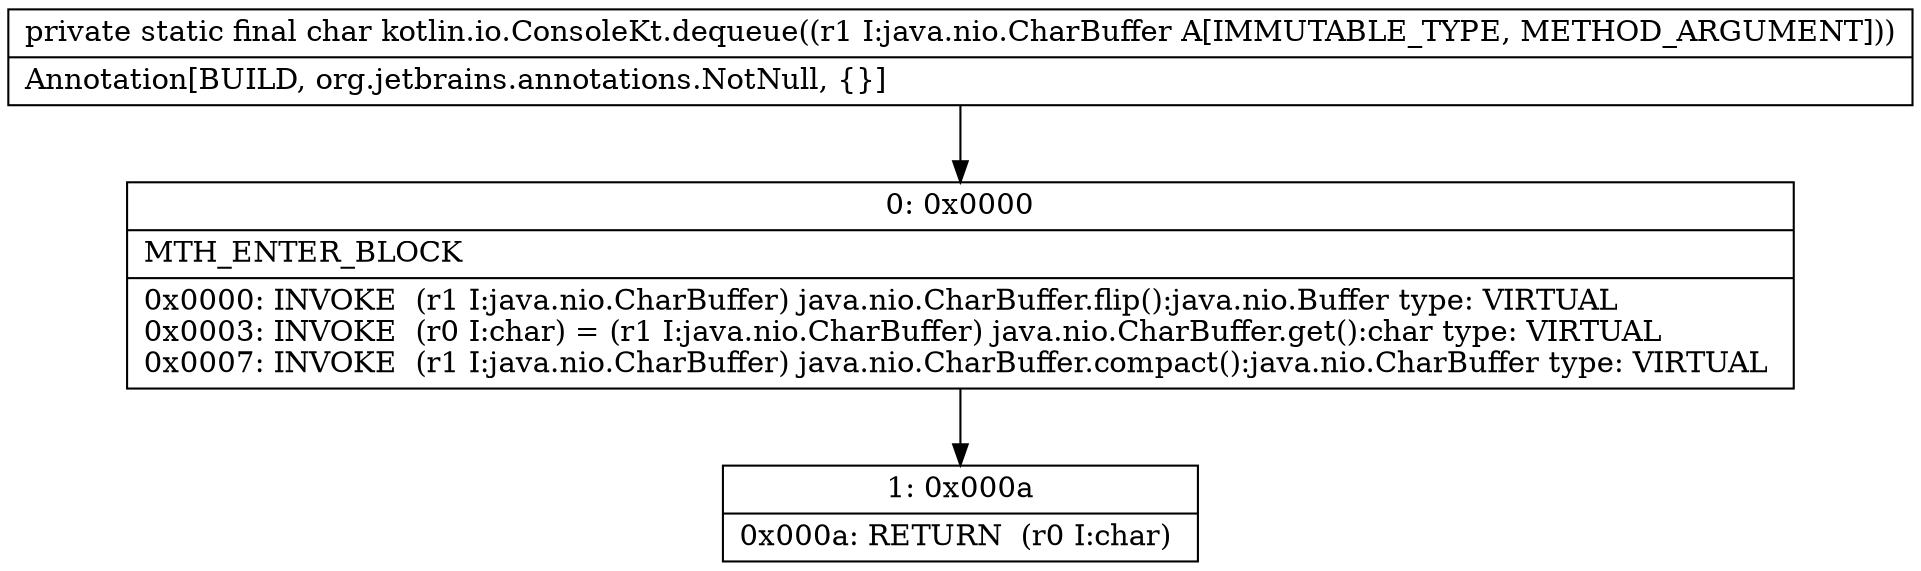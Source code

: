 digraph "CFG forkotlin.io.ConsoleKt.dequeue(Ljava\/nio\/CharBuffer;)C" {
Node_0 [shape=record,label="{0\:\ 0x0000|MTH_ENTER_BLOCK\l|0x0000: INVOKE  (r1 I:java.nio.CharBuffer) java.nio.CharBuffer.flip():java.nio.Buffer type: VIRTUAL \l0x0003: INVOKE  (r0 I:char) = (r1 I:java.nio.CharBuffer) java.nio.CharBuffer.get():char type: VIRTUAL \l0x0007: INVOKE  (r1 I:java.nio.CharBuffer) java.nio.CharBuffer.compact():java.nio.CharBuffer type: VIRTUAL \l}"];
Node_1 [shape=record,label="{1\:\ 0x000a|0x000a: RETURN  (r0 I:char) \l}"];
MethodNode[shape=record,label="{private static final char kotlin.io.ConsoleKt.dequeue((r1 I:java.nio.CharBuffer A[IMMUTABLE_TYPE, METHOD_ARGUMENT]))  | Annotation[BUILD, org.jetbrains.annotations.NotNull, \{\}]\l}"];
MethodNode -> Node_0;
Node_0 -> Node_1;
}

